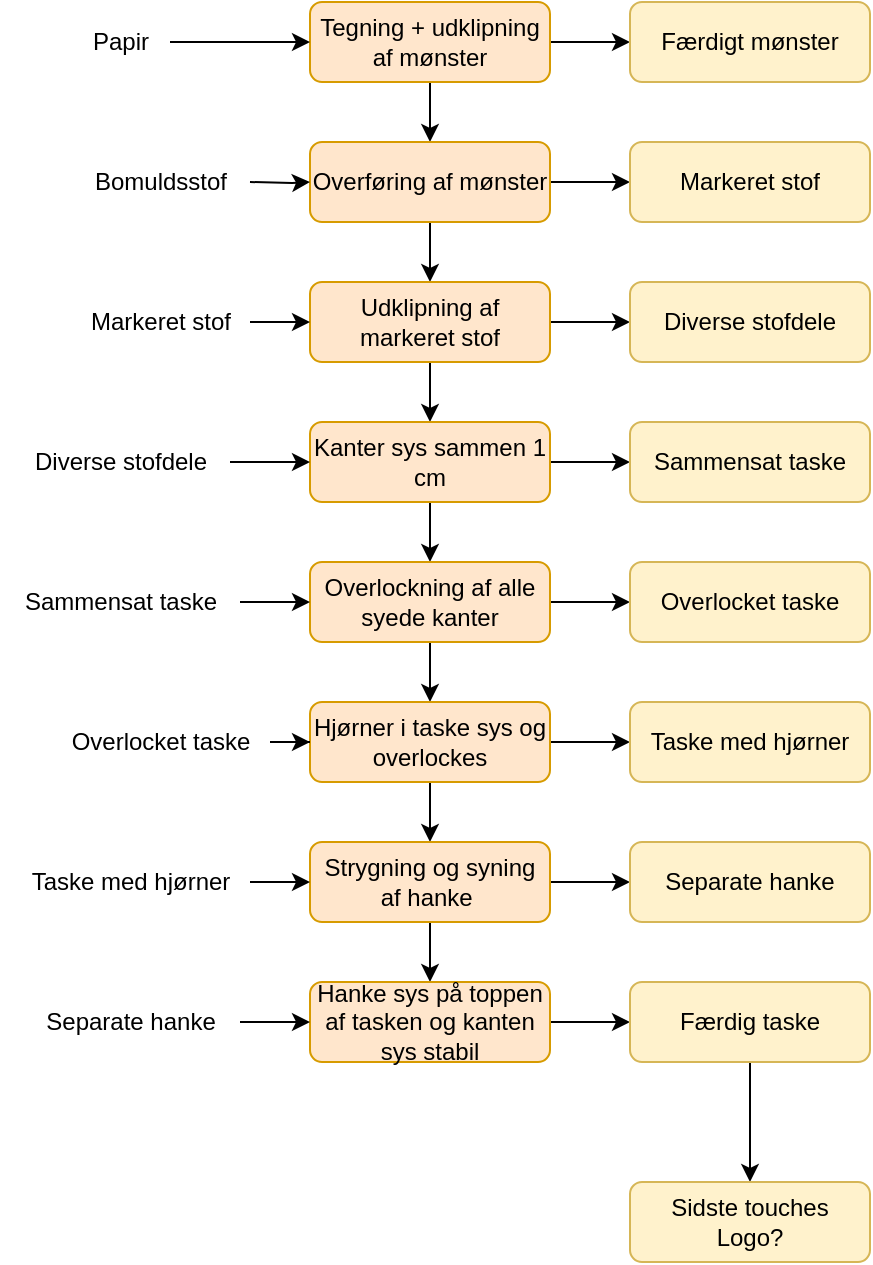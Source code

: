 <mxfile version="20.2.7" type="github">
  <diagram id="C5RBs43oDa-KdzZeNtuy" name="Page-1">
    <mxGraphModel dx="1183" dy="768" grid="1" gridSize="10" guides="1" tooltips="1" connect="1" arrows="1" fold="1" page="1" pageScale="1" pageWidth="827" pageHeight="1169" math="0" shadow="0">
      <root>
        <mxCell id="WIyWlLk6GJQsqaUBKTNV-0" />
        <mxCell id="WIyWlLk6GJQsqaUBKTNV-1" parent="WIyWlLk6GJQsqaUBKTNV-0" />
        <mxCell id="oULk6Vh2SIBAOdDKfZh6-1" value="" style="edgeStyle=orthogonalEdgeStyle;rounded=0;orthogonalLoop=1;jettySize=auto;html=1;" edge="1" parent="WIyWlLk6GJQsqaUBKTNV-1" source="WIyWlLk6GJQsqaUBKTNV-3" target="oULk6Vh2SIBAOdDKfZh6-0">
          <mxGeometry relative="1" as="geometry" />
        </mxCell>
        <mxCell id="oULk6Vh2SIBAOdDKfZh6-12" value="" style="edgeStyle=orthogonalEdgeStyle;rounded=0;orthogonalLoop=1;jettySize=auto;html=1;" edge="1" parent="WIyWlLk6GJQsqaUBKTNV-1" source="WIyWlLk6GJQsqaUBKTNV-3" target="oULk6Vh2SIBAOdDKfZh6-11">
          <mxGeometry relative="1" as="geometry" />
        </mxCell>
        <mxCell id="WIyWlLk6GJQsqaUBKTNV-3" value="Tegning + udklipning af mønster" style="rounded=1;whiteSpace=wrap;html=1;fontSize=12;glass=0;strokeWidth=1;shadow=0;fillColor=#ffe6cc;strokeColor=#d79b00;" parent="WIyWlLk6GJQsqaUBKTNV-1" vertex="1">
          <mxGeometry x="160" y="80" width="120" height="40" as="geometry" />
        </mxCell>
        <mxCell id="oULk6Vh2SIBAOdDKfZh6-3" value="" style="edgeStyle=orthogonalEdgeStyle;rounded=0;orthogonalLoop=1;jettySize=auto;html=1;" edge="1" parent="WIyWlLk6GJQsqaUBKTNV-1" source="oULk6Vh2SIBAOdDKfZh6-0" target="oULk6Vh2SIBAOdDKfZh6-2">
          <mxGeometry relative="1" as="geometry" />
        </mxCell>
        <mxCell id="oULk6Vh2SIBAOdDKfZh6-14" value="" style="edgeStyle=orthogonalEdgeStyle;rounded=0;orthogonalLoop=1;jettySize=auto;html=1;" edge="1" parent="WIyWlLk6GJQsqaUBKTNV-1" source="oULk6Vh2SIBAOdDKfZh6-0" target="oULk6Vh2SIBAOdDKfZh6-13">
          <mxGeometry relative="1" as="geometry" />
        </mxCell>
        <mxCell id="oULk6Vh2SIBAOdDKfZh6-0" value="Overføring af mønster" style="rounded=1;whiteSpace=wrap;html=1;fontSize=12;glass=0;strokeWidth=1;shadow=0;fillColor=#ffe6cc;strokeColor=#d79b00;" vertex="1" parent="WIyWlLk6GJQsqaUBKTNV-1">
          <mxGeometry x="160" y="150" width="120" height="40" as="geometry" />
        </mxCell>
        <mxCell id="oULk6Vh2SIBAOdDKfZh6-5" value="" style="edgeStyle=orthogonalEdgeStyle;rounded=0;orthogonalLoop=1;jettySize=auto;html=1;" edge="1" parent="WIyWlLk6GJQsqaUBKTNV-1" source="oULk6Vh2SIBAOdDKfZh6-2" target="oULk6Vh2SIBAOdDKfZh6-4">
          <mxGeometry relative="1" as="geometry" />
        </mxCell>
        <mxCell id="oULk6Vh2SIBAOdDKfZh6-16" value="" style="edgeStyle=orthogonalEdgeStyle;rounded=0;orthogonalLoop=1;jettySize=auto;html=1;" edge="1" parent="WIyWlLk6GJQsqaUBKTNV-1" source="oULk6Vh2SIBAOdDKfZh6-2" target="oULk6Vh2SIBAOdDKfZh6-15">
          <mxGeometry relative="1" as="geometry" />
        </mxCell>
        <mxCell id="oULk6Vh2SIBAOdDKfZh6-2" value="Udklipning af markeret stof" style="rounded=1;whiteSpace=wrap;html=1;fontSize=12;glass=0;strokeWidth=1;shadow=0;fillColor=#ffe6cc;strokeColor=#d79b00;" vertex="1" parent="WIyWlLk6GJQsqaUBKTNV-1">
          <mxGeometry x="160" y="220" width="120" height="40" as="geometry" />
        </mxCell>
        <mxCell id="oULk6Vh2SIBAOdDKfZh6-7" value="" style="edgeStyle=orthogonalEdgeStyle;rounded=0;orthogonalLoop=1;jettySize=auto;html=1;" edge="1" parent="WIyWlLk6GJQsqaUBKTNV-1" source="oULk6Vh2SIBAOdDKfZh6-4" target="oULk6Vh2SIBAOdDKfZh6-6">
          <mxGeometry relative="1" as="geometry" />
        </mxCell>
        <mxCell id="oULk6Vh2SIBAOdDKfZh6-18" value="" style="edgeStyle=orthogonalEdgeStyle;rounded=0;orthogonalLoop=1;jettySize=auto;html=1;" edge="1" parent="WIyWlLk6GJQsqaUBKTNV-1" source="oULk6Vh2SIBAOdDKfZh6-4" target="oULk6Vh2SIBAOdDKfZh6-17">
          <mxGeometry relative="1" as="geometry" />
        </mxCell>
        <mxCell id="oULk6Vh2SIBAOdDKfZh6-4" value="Kanter sys sammen 1 cm" style="rounded=1;whiteSpace=wrap;html=1;fontSize=12;glass=0;strokeWidth=1;shadow=0;fillColor=#ffe6cc;strokeColor=#d79b00;" vertex="1" parent="WIyWlLk6GJQsqaUBKTNV-1">
          <mxGeometry x="160" y="290" width="120" height="40" as="geometry" />
        </mxCell>
        <mxCell id="oULk6Vh2SIBAOdDKfZh6-9" value="" style="edgeStyle=orthogonalEdgeStyle;rounded=0;orthogonalLoop=1;jettySize=auto;html=1;" edge="1" parent="WIyWlLk6GJQsqaUBKTNV-1" source="oULk6Vh2SIBAOdDKfZh6-6" target="oULk6Vh2SIBAOdDKfZh6-8">
          <mxGeometry relative="1" as="geometry" />
        </mxCell>
        <mxCell id="oULk6Vh2SIBAOdDKfZh6-20" value="" style="edgeStyle=orthogonalEdgeStyle;rounded=0;orthogonalLoop=1;jettySize=auto;html=1;" edge="1" parent="WIyWlLk6GJQsqaUBKTNV-1" source="oULk6Vh2SIBAOdDKfZh6-6" target="oULk6Vh2SIBAOdDKfZh6-19">
          <mxGeometry relative="1" as="geometry" />
        </mxCell>
        <mxCell id="oULk6Vh2SIBAOdDKfZh6-6" value="Overlockning af alle syede kanter" style="rounded=1;whiteSpace=wrap;html=1;fontSize=12;glass=0;strokeWidth=1;shadow=0;fillColor=#ffe6cc;strokeColor=#d79b00;" vertex="1" parent="WIyWlLk6GJQsqaUBKTNV-1">
          <mxGeometry x="160" y="360" width="120" height="40" as="geometry" />
        </mxCell>
        <mxCell id="oULk6Vh2SIBAOdDKfZh6-22" value="" style="edgeStyle=orthogonalEdgeStyle;rounded=0;orthogonalLoop=1;jettySize=auto;html=1;" edge="1" parent="WIyWlLk6GJQsqaUBKTNV-1" source="oULk6Vh2SIBAOdDKfZh6-8" target="oULk6Vh2SIBAOdDKfZh6-21">
          <mxGeometry relative="1" as="geometry" />
        </mxCell>
        <mxCell id="oULk6Vh2SIBAOdDKfZh6-50" value="" style="edgeStyle=orthogonalEdgeStyle;rounded=0;orthogonalLoop=1;jettySize=auto;html=1;entryX=0.5;entryY=0;entryDx=0;entryDy=0;" edge="1" parent="WIyWlLk6GJQsqaUBKTNV-1" source="oULk6Vh2SIBAOdDKfZh6-8" target="oULk6Vh2SIBAOdDKfZh6-42">
          <mxGeometry relative="1" as="geometry">
            <mxPoint x="230" y="490" as="targetPoint" />
          </mxGeometry>
        </mxCell>
        <mxCell id="oULk6Vh2SIBAOdDKfZh6-8" value="Hjørner i taske sys og overlockes" style="rounded=1;whiteSpace=wrap;html=1;fontSize=12;glass=0;strokeWidth=1;shadow=0;fillColor=#ffe6cc;strokeColor=#d79b00;" vertex="1" parent="WIyWlLk6GJQsqaUBKTNV-1">
          <mxGeometry x="160" y="430" width="120" height="40" as="geometry" />
        </mxCell>
        <mxCell id="oULk6Vh2SIBAOdDKfZh6-11" value="Færdigt mønster" style="rounded=1;whiteSpace=wrap;html=1;fontSize=12;glass=0;strokeWidth=1;shadow=0;fillColor=#fff2cc;strokeColor=#d6b656;" vertex="1" parent="WIyWlLk6GJQsqaUBKTNV-1">
          <mxGeometry x="320" y="80" width="120" height="40" as="geometry" />
        </mxCell>
        <mxCell id="oULk6Vh2SIBAOdDKfZh6-13" value="Markeret stof" style="rounded=1;whiteSpace=wrap;html=1;fontSize=12;glass=0;strokeWidth=1;shadow=0;fillColor=#fff2cc;strokeColor=#d6b656;" vertex="1" parent="WIyWlLk6GJQsqaUBKTNV-1">
          <mxGeometry x="320" y="150" width="120" height="40" as="geometry" />
        </mxCell>
        <mxCell id="oULk6Vh2SIBAOdDKfZh6-15" value="Diverse stofdele" style="rounded=1;whiteSpace=wrap;html=1;fontSize=12;glass=0;strokeWidth=1;shadow=0;fillColor=#fff2cc;strokeColor=#d6b656;" vertex="1" parent="WIyWlLk6GJQsqaUBKTNV-1">
          <mxGeometry x="320" y="220" width="120" height="40" as="geometry" />
        </mxCell>
        <mxCell id="oULk6Vh2SIBAOdDKfZh6-17" value="Sammensat taske" style="rounded=1;whiteSpace=wrap;html=1;fontSize=12;glass=0;strokeWidth=1;shadow=0;fillColor=#fff2cc;strokeColor=#d6b656;" vertex="1" parent="WIyWlLk6GJQsqaUBKTNV-1">
          <mxGeometry x="320" y="290" width="120" height="40" as="geometry" />
        </mxCell>
        <mxCell id="oULk6Vh2SIBAOdDKfZh6-19" value="Overlocket taske" style="rounded=1;whiteSpace=wrap;html=1;fontSize=12;glass=0;strokeWidth=1;shadow=0;fillColor=#fff2cc;strokeColor=#d6b656;" vertex="1" parent="WIyWlLk6GJQsqaUBKTNV-1">
          <mxGeometry x="320" y="360" width="120" height="40" as="geometry" />
        </mxCell>
        <mxCell id="oULk6Vh2SIBAOdDKfZh6-21" value="Taske med hjørner" style="rounded=1;whiteSpace=wrap;html=1;fontSize=12;glass=0;strokeWidth=1;shadow=0;fillColor=#fff2cc;strokeColor=#d6b656;" vertex="1" parent="WIyWlLk6GJQsqaUBKTNV-1">
          <mxGeometry x="320" y="430" width="120" height="40" as="geometry" />
        </mxCell>
        <mxCell id="oULk6Vh2SIBAOdDKfZh6-32" value="" style="edgeStyle=orthogonalEdgeStyle;rounded=0;orthogonalLoop=1;jettySize=auto;html=1;" edge="1" parent="WIyWlLk6GJQsqaUBKTNV-1" source="oULk6Vh2SIBAOdDKfZh6-23" target="WIyWlLk6GJQsqaUBKTNV-3">
          <mxGeometry relative="1" as="geometry" />
        </mxCell>
        <mxCell id="oULk6Vh2SIBAOdDKfZh6-23" value="Papir" style="text;html=1;align=center;verticalAlign=middle;resizable=0;points=[];autosize=1;strokeColor=none;fillColor=none;" vertex="1" parent="WIyWlLk6GJQsqaUBKTNV-1">
          <mxGeometry x="40" y="85" width="50" height="30" as="geometry" />
        </mxCell>
        <mxCell id="oULk6Vh2SIBAOdDKfZh6-31" value="" style="edgeStyle=orthogonalEdgeStyle;rounded=0;orthogonalLoop=1;jettySize=auto;html=1;" edge="1" parent="WIyWlLk6GJQsqaUBKTNV-1" target="oULk6Vh2SIBAOdDKfZh6-0">
          <mxGeometry relative="1" as="geometry">
            <mxPoint x="130" y="170" as="sourcePoint" />
          </mxGeometry>
        </mxCell>
        <mxCell id="oULk6Vh2SIBAOdDKfZh6-30" value="" style="edgeStyle=orthogonalEdgeStyle;rounded=0;orthogonalLoop=1;jettySize=auto;html=1;" edge="1" parent="WIyWlLk6GJQsqaUBKTNV-1" source="oULk6Vh2SIBAOdDKfZh6-25" target="oULk6Vh2SIBAOdDKfZh6-2">
          <mxGeometry relative="1" as="geometry" />
        </mxCell>
        <mxCell id="oULk6Vh2SIBAOdDKfZh6-25" value="Markeret stof" style="text;html=1;align=center;verticalAlign=middle;resizable=0;points=[];autosize=1;strokeColor=none;fillColor=none;" vertex="1" parent="WIyWlLk6GJQsqaUBKTNV-1">
          <mxGeometry x="40" y="225" width="90" height="30" as="geometry" />
        </mxCell>
        <mxCell id="oULk6Vh2SIBAOdDKfZh6-27" value="" style="edgeStyle=orthogonalEdgeStyle;rounded=0;orthogonalLoop=1;jettySize=auto;html=1;" edge="1" parent="WIyWlLk6GJQsqaUBKTNV-1" source="oULk6Vh2SIBAOdDKfZh6-26" target="oULk6Vh2SIBAOdDKfZh6-4">
          <mxGeometry relative="1" as="geometry" />
        </mxCell>
        <mxCell id="oULk6Vh2SIBAOdDKfZh6-26" value="Diverse stofdele" style="text;html=1;align=center;verticalAlign=middle;resizable=0;points=[];autosize=1;strokeColor=none;fillColor=none;" vertex="1" parent="WIyWlLk6GJQsqaUBKTNV-1">
          <mxGeometry x="10" y="295" width="110" height="30" as="geometry" />
        </mxCell>
        <mxCell id="oULk6Vh2SIBAOdDKfZh6-33" value="" style="edgeStyle=orthogonalEdgeStyle;rounded=0;orthogonalLoop=1;jettySize=auto;html=1;" edge="1" parent="WIyWlLk6GJQsqaUBKTNV-1" source="oULk6Vh2SIBAOdDKfZh6-28" target="oULk6Vh2SIBAOdDKfZh6-6">
          <mxGeometry relative="1" as="geometry" />
        </mxCell>
        <mxCell id="oULk6Vh2SIBAOdDKfZh6-28" value="Sammensat taske" style="text;html=1;align=center;verticalAlign=middle;resizable=0;points=[];autosize=1;strokeColor=none;fillColor=none;" vertex="1" parent="WIyWlLk6GJQsqaUBKTNV-1">
          <mxGeometry x="5" y="365" width="120" height="30" as="geometry" />
        </mxCell>
        <mxCell id="oULk6Vh2SIBAOdDKfZh6-36" value="Bomuldsstof" style="text;html=1;align=center;verticalAlign=middle;resizable=0;points=[];autosize=1;strokeColor=none;fillColor=none;" vertex="1" parent="WIyWlLk6GJQsqaUBKTNV-1">
          <mxGeometry x="40" y="155" width="90" height="30" as="geometry" />
        </mxCell>
        <mxCell id="oULk6Vh2SIBAOdDKfZh6-39" value="" style="edgeStyle=orthogonalEdgeStyle;rounded=0;orthogonalLoop=1;jettySize=auto;html=1;" edge="1" parent="WIyWlLk6GJQsqaUBKTNV-1" source="oULk6Vh2SIBAOdDKfZh6-38" target="oULk6Vh2SIBAOdDKfZh6-8">
          <mxGeometry relative="1" as="geometry" />
        </mxCell>
        <mxCell id="oULk6Vh2SIBAOdDKfZh6-38" value="Overlocket taske" style="text;html=1;align=center;verticalAlign=middle;resizable=0;points=[];autosize=1;strokeColor=none;fillColor=none;" vertex="1" parent="WIyWlLk6GJQsqaUBKTNV-1">
          <mxGeometry x="30" y="435" width="110" height="30" as="geometry" />
        </mxCell>
        <mxCell id="oULk6Vh2SIBAOdDKfZh6-40" value="" style="edgeStyle=orthogonalEdgeStyle;rounded=0;orthogonalLoop=1;jettySize=auto;html=1;" edge="1" parent="WIyWlLk6GJQsqaUBKTNV-1" source="oULk6Vh2SIBAOdDKfZh6-42" target="oULk6Vh2SIBAOdDKfZh6-44">
          <mxGeometry relative="1" as="geometry" />
        </mxCell>
        <mxCell id="oULk6Vh2SIBAOdDKfZh6-41" value="" style="edgeStyle=orthogonalEdgeStyle;rounded=0;orthogonalLoop=1;jettySize=auto;html=1;" edge="1" parent="WIyWlLk6GJQsqaUBKTNV-1" source="oULk6Vh2SIBAOdDKfZh6-42" target="oULk6Vh2SIBAOdDKfZh6-45">
          <mxGeometry relative="1" as="geometry" />
        </mxCell>
        <mxCell id="oULk6Vh2SIBAOdDKfZh6-42" value="Strygning og syning af hanke&amp;nbsp;" style="rounded=1;whiteSpace=wrap;html=1;fontSize=12;glass=0;strokeWidth=1;shadow=0;fillColor=#ffe6cc;strokeColor=#d79b00;" vertex="1" parent="WIyWlLk6GJQsqaUBKTNV-1">
          <mxGeometry x="160" y="500" width="120" height="40" as="geometry" />
        </mxCell>
        <mxCell id="oULk6Vh2SIBAOdDKfZh6-43" value="" style="edgeStyle=orthogonalEdgeStyle;rounded=0;orthogonalLoop=1;jettySize=auto;html=1;" edge="1" parent="WIyWlLk6GJQsqaUBKTNV-1" source="oULk6Vh2SIBAOdDKfZh6-44" target="oULk6Vh2SIBAOdDKfZh6-46">
          <mxGeometry relative="1" as="geometry" />
        </mxCell>
        <mxCell id="oULk6Vh2SIBAOdDKfZh6-44" value="Hanke sys på toppen af tasken og kanten sys stabil" style="rounded=1;whiteSpace=wrap;html=1;fontSize=12;glass=0;strokeWidth=1;shadow=0;fillColor=#ffe6cc;strokeColor=#d79b00;" vertex="1" parent="WIyWlLk6GJQsqaUBKTNV-1">
          <mxGeometry x="160" y="570" width="120" height="40" as="geometry" />
        </mxCell>
        <mxCell id="oULk6Vh2SIBAOdDKfZh6-45" value="&lt;span style=&quot;&quot;&gt;Separate hanke&lt;/span&gt;" style="rounded=1;whiteSpace=wrap;html=1;fontSize=12;glass=0;strokeWidth=1;shadow=0;fillColor=#fff2cc;strokeColor=#d6b656;" vertex="1" parent="WIyWlLk6GJQsqaUBKTNV-1">
          <mxGeometry x="320" y="500" width="120" height="40" as="geometry" />
        </mxCell>
        <mxCell id="oULk6Vh2SIBAOdDKfZh6-54" value="" style="edgeStyle=orthogonalEdgeStyle;rounded=0;orthogonalLoop=1;jettySize=auto;html=1;" edge="1" parent="WIyWlLk6GJQsqaUBKTNV-1" source="oULk6Vh2SIBAOdDKfZh6-46" target="oULk6Vh2SIBAOdDKfZh6-53">
          <mxGeometry relative="1" as="geometry" />
        </mxCell>
        <mxCell id="oULk6Vh2SIBAOdDKfZh6-46" value="Færdig taske" style="rounded=1;whiteSpace=wrap;html=1;fontSize=12;glass=0;strokeWidth=1;shadow=0;fillColor=#fff2cc;strokeColor=#d6b656;" vertex="1" parent="WIyWlLk6GJQsqaUBKTNV-1">
          <mxGeometry x="320" y="570" width="120" height="40" as="geometry" />
        </mxCell>
        <mxCell id="oULk6Vh2SIBAOdDKfZh6-48" value="" style="edgeStyle=orthogonalEdgeStyle;rounded=0;orthogonalLoop=1;jettySize=auto;html=1;" edge="1" parent="WIyWlLk6GJQsqaUBKTNV-1" source="oULk6Vh2SIBAOdDKfZh6-49" target="oULk6Vh2SIBAOdDKfZh6-44">
          <mxGeometry relative="1" as="geometry" />
        </mxCell>
        <mxCell id="oULk6Vh2SIBAOdDKfZh6-49" value="Separate hanke" style="text;html=1;align=center;verticalAlign=middle;resizable=0;points=[];autosize=1;strokeColor=none;fillColor=none;" vertex="1" parent="WIyWlLk6GJQsqaUBKTNV-1">
          <mxGeometry x="15" y="575" width="110" height="30" as="geometry" />
        </mxCell>
        <mxCell id="oULk6Vh2SIBAOdDKfZh6-52" value="" style="edgeStyle=orthogonalEdgeStyle;rounded=0;orthogonalLoop=1;jettySize=auto;html=1;" edge="1" parent="WIyWlLk6GJQsqaUBKTNV-1" source="oULk6Vh2SIBAOdDKfZh6-51" target="oULk6Vh2SIBAOdDKfZh6-42">
          <mxGeometry relative="1" as="geometry" />
        </mxCell>
        <mxCell id="oULk6Vh2SIBAOdDKfZh6-51" value="Taske med hjørner" style="text;html=1;align=center;verticalAlign=middle;resizable=0;points=[];autosize=1;strokeColor=none;fillColor=none;" vertex="1" parent="WIyWlLk6GJQsqaUBKTNV-1">
          <mxGeometry x="10" y="505" width="120" height="30" as="geometry" />
        </mxCell>
        <mxCell id="oULk6Vh2SIBAOdDKfZh6-53" value="Sidste touches&lt;br&gt;Logo?" style="rounded=1;whiteSpace=wrap;html=1;fontSize=12;glass=0;strokeWidth=1;shadow=0;fillColor=#fff2cc;strokeColor=#d6b656;" vertex="1" parent="WIyWlLk6GJQsqaUBKTNV-1">
          <mxGeometry x="320" y="670" width="120" height="40" as="geometry" />
        </mxCell>
      </root>
    </mxGraphModel>
  </diagram>
</mxfile>
